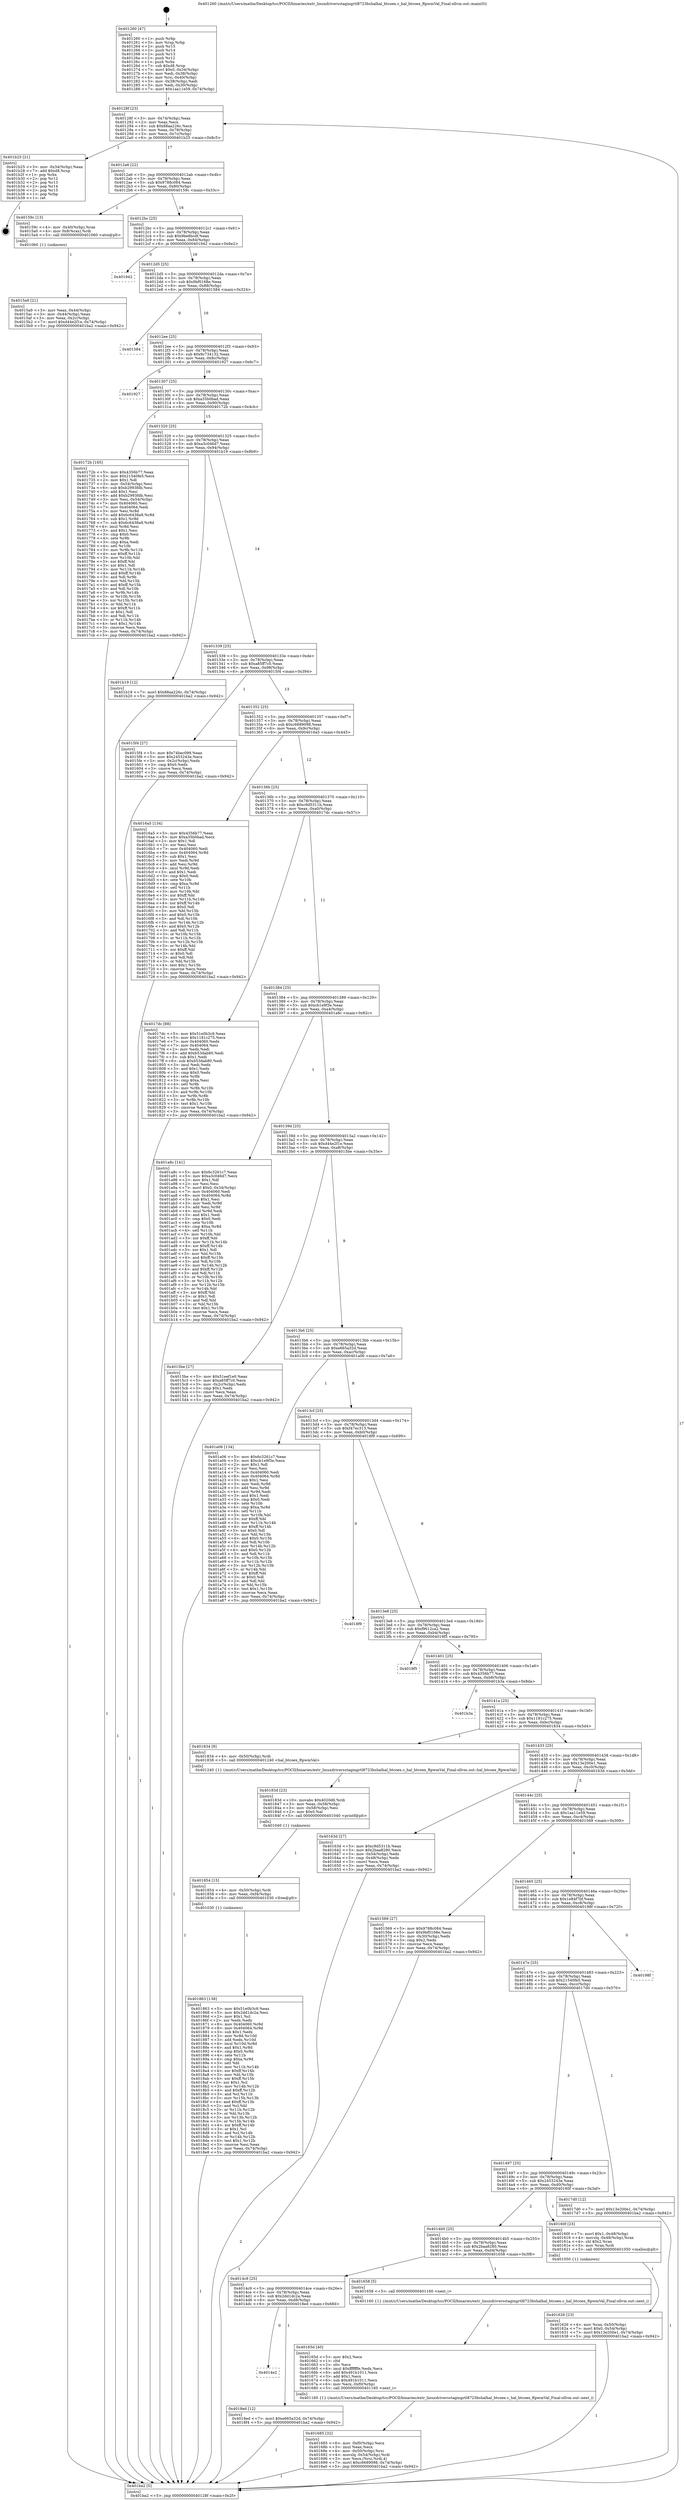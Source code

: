 digraph "0x401260" {
  label = "0x401260 (/mnt/c/Users/mathe/Desktop/tcc/POCII/binaries/extr_linuxdriversstagingrtl8723bshalhal_btcoex.c_hal_btcoex_RpwmVal_Final-ollvm.out::main(0))"
  labelloc = "t"
  node[shape=record]

  Entry [label="",width=0.3,height=0.3,shape=circle,fillcolor=black,style=filled]
  "0x40128f" [label="{
     0x40128f [23]\l
     | [instrs]\l
     &nbsp;&nbsp;0x40128f \<+3\>: mov -0x74(%rbp),%eax\l
     &nbsp;&nbsp;0x401292 \<+2\>: mov %eax,%ecx\l
     &nbsp;&nbsp;0x401294 \<+6\>: sub $0x88aa226c,%ecx\l
     &nbsp;&nbsp;0x40129a \<+3\>: mov %eax,-0x78(%rbp)\l
     &nbsp;&nbsp;0x40129d \<+3\>: mov %ecx,-0x7c(%rbp)\l
     &nbsp;&nbsp;0x4012a0 \<+6\>: je 0000000000401b25 \<main+0x8c5\>\l
  }"]
  "0x401b25" [label="{
     0x401b25 [21]\l
     | [instrs]\l
     &nbsp;&nbsp;0x401b25 \<+3\>: mov -0x34(%rbp),%eax\l
     &nbsp;&nbsp;0x401b28 \<+7\>: add $0xd8,%rsp\l
     &nbsp;&nbsp;0x401b2f \<+1\>: pop %rbx\l
     &nbsp;&nbsp;0x401b30 \<+2\>: pop %r12\l
     &nbsp;&nbsp;0x401b32 \<+2\>: pop %r13\l
     &nbsp;&nbsp;0x401b34 \<+2\>: pop %r14\l
     &nbsp;&nbsp;0x401b36 \<+2\>: pop %r15\l
     &nbsp;&nbsp;0x401b38 \<+1\>: pop %rbp\l
     &nbsp;&nbsp;0x401b39 \<+1\>: ret\l
  }"]
  "0x4012a6" [label="{
     0x4012a6 [22]\l
     | [instrs]\l
     &nbsp;&nbsp;0x4012a6 \<+5\>: jmp 00000000004012ab \<main+0x4b\>\l
     &nbsp;&nbsp;0x4012ab \<+3\>: mov -0x78(%rbp),%eax\l
     &nbsp;&nbsp;0x4012ae \<+5\>: sub $0x9788c084,%eax\l
     &nbsp;&nbsp;0x4012b3 \<+3\>: mov %eax,-0x80(%rbp)\l
     &nbsp;&nbsp;0x4012b6 \<+6\>: je 000000000040159c \<main+0x33c\>\l
  }"]
  Exit [label="",width=0.3,height=0.3,shape=circle,fillcolor=black,style=filled,peripheries=2]
  "0x40159c" [label="{
     0x40159c [13]\l
     | [instrs]\l
     &nbsp;&nbsp;0x40159c \<+4\>: mov -0x40(%rbp),%rax\l
     &nbsp;&nbsp;0x4015a0 \<+4\>: mov 0x8(%rax),%rdi\l
     &nbsp;&nbsp;0x4015a4 \<+5\>: call 0000000000401060 \<atoi@plt\>\l
     | [calls]\l
     &nbsp;&nbsp;0x401060 \{1\} (unknown)\l
  }"]
  "0x4012bc" [label="{
     0x4012bc [25]\l
     | [instrs]\l
     &nbsp;&nbsp;0x4012bc \<+5\>: jmp 00000000004012c1 \<main+0x61\>\l
     &nbsp;&nbsp;0x4012c1 \<+3\>: mov -0x78(%rbp),%eax\l
     &nbsp;&nbsp;0x4012c4 \<+5\>: sub $0x9be8bcdf,%eax\l
     &nbsp;&nbsp;0x4012c9 \<+6\>: mov %eax,-0x84(%rbp)\l
     &nbsp;&nbsp;0x4012cf \<+6\>: je 0000000000401942 \<main+0x6e2\>\l
  }"]
  "0x4014e2" [label="{
     0x4014e2\l
  }", style=dashed]
  "0x401942" [label="{
     0x401942\l
  }", style=dashed]
  "0x4012d5" [label="{
     0x4012d5 [25]\l
     | [instrs]\l
     &nbsp;&nbsp;0x4012d5 \<+5\>: jmp 00000000004012da \<main+0x7a\>\l
     &nbsp;&nbsp;0x4012da \<+3\>: mov -0x78(%rbp),%eax\l
     &nbsp;&nbsp;0x4012dd \<+5\>: sub $0x9bf0168e,%eax\l
     &nbsp;&nbsp;0x4012e2 \<+6\>: mov %eax,-0x88(%rbp)\l
     &nbsp;&nbsp;0x4012e8 \<+6\>: je 0000000000401584 \<main+0x324\>\l
  }"]
  "0x4018ed" [label="{
     0x4018ed [12]\l
     | [instrs]\l
     &nbsp;&nbsp;0x4018ed \<+7\>: movl $0xe665a32d,-0x74(%rbp)\l
     &nbsp;&nbsp;0x4018f4 \<+5\>: jmp 0000000000401ba2 \<main+0x942\>\l
  }"]
  "0x401584" [label="{
     0x401584\l
  }", style=dashed]
  "0x4012ee" [label="{
     0x4012ee [25]\l
     | [instrs]\l
     &nbsp;&nbsp;0x4012ee \<+5\>: jmp 00000000004012f3 \<main+0x93\>\l
     &nbsp;&nbsp;0x4012f3 \<+3\>: mov -0x78(%rbp),%eax\l
     &nbsp;&nbsp;0x4012f6 \<+5\>: sub $0x9c734132,%eax\l
     &nbsp;&nbsp;0x4012fb \<+6\>: mov %eax,-0x8c(%rbp)\l
     &nbsp;&nbsp;0x401301 \<+6\>: je 0000000000401927 \<main+0x6c7\>\l
  }"]
  "0x401863" [label="{
     0x401863 [138]\l
     | [instrs]\l
     &nbsp;&nbsp;0x401863 \<+5\>: mov $0x51e0b3c9,%eax\l
     &nbsp;&nbsp;0x401868 \<+5\>: mov $0x2dd1dc2a,%esi\l
     &nbsp;&nbsp;0x40186d \<+2\>: mov $0x1,%cl\l
     &nbsp;&nbsp;0x40186f \<+2\>: xor %edx,%edx\l
     &nbsp;&nbsp;0x401871 \<+8\>: mov 0x404060,%r8d\l
     &nbsp;&nbsp;0x401879 \<+8\>: mov 0x404064,%r9d\l
     &nbsp;&nbsp;0x401881 \<+3\>: sub $0x1,%edx\l
     &nbsp;&nbsp;0x401884 \<+3\>: mov %r8d,%r10d\l
     &nbsp;&nbsp;0x401887 \<+3\>: add %edx,%r10d\l
     &nbsp;&nbsp;0x40188a \<+4\>: imul %r10d,%r8d\l
     &nbsp;&nbsp;0x40188e \<+4\>: and $0x1,%r8d\l
     &nbsp;&nbsp;0x401892 \<+4\>: cmp $0x0,%r8d\l
     &nbsp;&nbsp;0x401896 \<+4\>: sete %r11b\l
     &nbsp;&nbsp;0x40189a \<+4\>: cmp $0xa,%r9d\l
     &nbsp;&nbsp;0x40189e \<+3\>: setl %bl\l
     &nbsp;&nbsp;0x4018a1 \<+3\>: mov %r11b,%r14b\l
     &nbsp;&nbsp;0x4018a4 \<+4\>: xor $0xff,%r14b\l
     &nbsp;&nbsp;0x4018a8 \<+3\>: mov %bl,%r15b\l
     &nbsp;&nbsp;0x4018ab \<+4\>: xor $0xff,%r15b\l
     &nbsp;&nbsp;0x4018af \<+3\>: xor $0x1,%cl\l
     &nbsp;&nbsp;0x4018b2 \<+3\>: mov %r14b,%r12b\l
     &nbsp;&nbsp;0x4018b5 \<+4\>: and $0xff,%r12b\l
     &nbsp;&nbsp;0x4018b9 \<+3\>: and %cl,%r11b\l
     &nbsp;&nbsp;0x4018bc \<+3\>: mov %r15b,%r13b\l
     &nbsp;&nbsp;0x4018bf \<+4\>: and $0xff,%r13b\l
     &nbsp;&nbsp;0x4018c3 \<+2\>: and %cl,%bl\l
     &nbsp;&nbsp;0x4018c5 \<+3\>: or %r11b,%r12b\l
     &nbsp;&nbsp;0x4018c8 \<+3\>: or %bl,%r13b\l
     &nbsp;&nbsp;0x4018cb \<+3\>: xor %r13b,%r12b\l
     &nbsp;&nbsp;0x4018ce \<+3\>: or %r15b,%r14b\l
     &nbsp;&nbsp;0x4018d1 \<+4\>: xor $0xff,%r14b\l
     &nbsp;&nbsp;0x4018d5 \<+3\>: or $0x1,%cl\l
     &nbsp;&nbsp;0x4018d8 \<+3\>: and %cl,%r14b\l
     &nbsp;&nbsp;0x4018db \<+3\>: or %r14b,%r12b\l
     &nbsp;&nbsp;0x4018de \<+4\>: test $0x1,%r12b\l
     &nbsp;&nbsp;0x4018e2 \<+3\>: cmovne %esi,%eax\l
     &nbsp;&nbsp;0x4018e5 \<+3\>: mov %eax,-0x74(%rbp)\l
     &nbsp;&nbsp;0x4018e8 \<+5\>: jmp 0000000000401ba2 \<main+0x942\>\l
  }"]
  "0x401927" [label="{
     0x401927\l
  }", style=dashed]
  "0x401307" [label="{
     0x401307 [25]\l
     | [instrs]\l
     &nbsp;&nbsp;0x401307 \<+5\>: jmp 000000000040130c \<main+0xac\>\l
     &nbsp;&nbsp;0x40130c \<+3\>: mov -0x78(%rbp),%eax\l
     &nbsp;&nbsp;0x40130f \<+5\>: sub $0xa35b0bad,%eax\l
     &nbsp;&nbsp;0x401314 \<+6\>: mov %eax,-0x90(%rbp)\l
     &nbsp;&nbsp;0x40131a \<+6\>: je 000000000040172b \<main+0x4cb\>\l
  }"]
  "0x401854" [label="{
     0x401854 [15]\l
     | [instrs]\l
     &nbsp;&nbsp;0x401854 \<+4\>: mov -0x50(%rbp),%rdi\l
     &nbsp;&nbsp;0x401858 \<+6\>: mov %eax,-0xf4(%rbp)\l
     &nbsp;&nbsp;0x40185e \<+5\>: call 0000000000401030 \<free@plt\>\l
     | [calls]\l
     &nbsp;&nbsp;0x401030 \{1\} (unknown)\l
  }"]
  "0x40172b" [label="{
     0x40172b [165]\l
     | [instrs]\l
     &nbsp;&nbsp;0x40172b \<+5\>: mov $0x4356b77,%eax\l
     &nbsp;&nbsp;0x401730 \<+5\>: mov $0x21540fe5,%ecx\l
     &nbsp;&nbsp;0x401735 \<+2\>: mov $0x1,%dl\l
     &nbsp;&nbsp;0x401737 \<+3\>: mov -0x54(%rbp),%esi\l
     &nbsp;&nbsp;0x40173a \<+6\>: sub $0xb2993fdb,%esi\l
     &nbsp;&nbsp;0x401740 \<+3\>: add $0x1,%esi\l
     &nbsp;&nbsp;0x401743 \<+6\>: add $0xb2993fdb,%esi\l
     &nbsp;&nbsp;0x401749 \<+3\>: mov %esi,-0x54(%rbp)\l
     &nbsp;&nbsp;0x40174c \<+7\>: mov 0x404060,%esi\l
     &nbsp;&nbsp;0x401753 \<+7\>: mov 0x404064,%edi\l
     &nbsp;&nbsp;0x40175a \<+3\>: mov %esi,%r8d\l
     &nbsp;&nbsp;0x40175d \<+7\>: add $0x6c6438a9,%r8d\l
     &nbsp;&nbsp;0x401764 \<+4\>: sub $0x1,%r8d\l
     &nbsp;&nbsp;0x401768 \<+7\>: sub $0x6c6438a9,%r8d\l
     &nbsp;&nbsp;0x40176f \<+4\>: imul %r8d,%esi\l
     &nbsp;&nbsp;0x401773 \<+3\>: and $0x1,%esi\l
     &nbsp;&nbsp;0x401776 \<+3\>: cmp $0x0,%esi\l
     &nbsp;&nbsp;0x401779 \<+4\>: sete %r9b\l
     &nbsp;&nbsp;0x40177d \<+3\>: cmp $0xa,%edi\l
     &nbsp;&nbsp;0x401780 \<+4\>: setl %r10b\l
     &nbsp;&nbsp;0x401784 \<+3\>: mov %r9b,%r11b\l
     &nbsp;&nbsp;0x401787 \<+4\>: xor $0xff,%r11b\l
     &nbsp;&nbsp;0x40178b \<+3\>: mov %r10b,%bl\l
     &nbsp;&nbsp;0x40178e \<+3\>: xor $0xff,%bl\l
     &nbsp;&nbsp;0x401791 \<+3\>: xor $0x1,%dl\l
     &nbsp;&nbsp;0x401794 \<+3\>: mov %r11b,%r14b\l
     &nbsp;&nbsp;0x401797 \<+4\>: and $0xff,%r14b\l
     &nbsp;&nbsp;0x40179b \<+3\>: and %dl,%r9b\l
     &nbsp;&nbsp;0x40179e \<+3\>: mov %bl,%r15b\l
     &nbsp;&nbsp;0x4017a1 \<+4\>: and $0xff,%r15b\l
     &nbsp;&nbsp;0x4017a5 \<+3\>: and %dl,%r10b\l
     &nbsp;&nbsp;0x4017a8 \<+3\>: or %r9b,%r14b\l
     &nbsp;&nbsp;0x4017ab \<+3\>: or %r10b,%r15b\l
     &nbsp;&nbsp;0x4017ae \<+3\>: xor %r15b,%r14b\l
     &nbsp;&nbsp;0x4017b1 \<+3\>: or %bl,%r11b\l
     &nbsp;&nbsp;0x4017b4 \<+4\>: xor $0xff,%r11b\l
     &nbsp;&nbsp;0x4017b8 \<+3\>: or $0x1,%dl\l
     &nbsp;&nbsp;0x4017bb \<+3\>: and %dl,%r11b\l
     &nbsp;&nbsp;0x4017be \<+3\>: or %r11b,%r14b\l
     &nbsp;&nbsp;0x4017c1 \<+4\>: test $0x1,%r14b\l
     &nbsp;&nbsp;0x4017c5 \<+3\>: cmovne %ecx,%eax\l
     &nbsp;&nbsp;0x4017c8 \<+3\>: mov %eax,-0x74(%rbp)\l
     &nbsp;&nbsp;0x4017cb \<+5\>: jmp 0000000000401ba2 \<main+0x942\>\l
  }"]
  "0x401320" [label="{
     0x401320 [25]\l
     | [instrs]\l
     &nbsp;&nbsp;0x401320 \<+5\>: jmp 0000000000401325 \<main+0xc5\>\l
     &nbsp;&nbsp;0x401325 \<+3\>: mov -0x78(%rbp),%eax\l
     &nbsp;&nbsp;0x401328 \<+5\>: sub $0xa3c046d7,%eax\l
     &nbsp;&nbsp;0x40132d \<+6\>: mov %eax,-0x94(%rbp)\l
     &nbsp;&nbsp;0x401333 \<+6\>: je 0000000000401b19 \<main+0x8b9\>\l
  }"]
  "0x40183d" [label="{
     0x40183d [23]\l
     | [instrs]\l
     &nbsp;&nbsp;0x40183d \<+10\>: movabs $0x4020d6,%rdi\l
     &nbsp;&nbsp;0x401847 \<+3\>: mov %eax,-0x58(%rbp)\l
     &nbsp;&nbsp;0x40184a \<+3\>: mov -0x58(%rbp),%esi\l
     &nbsp;&nbsp;0x40184d \<+2\>: mov $0x0,%al\l
     &nbsp;&nbsp;0x40184f \<+5\>: call 0000000000401040 \<printf@plt\>\l
     | [calls]\l
     &nbsp;&nbsp;0x401040 \{1\} (unknown)\l
  }"]
  "0x401b19" [label="{
     0x401b19 [12]\l
     | [instrs]\l
     &nbsp;&nbsp;0x401b19 \<+7\>: movl $0x88aa226c,-0x74(%rbp)\l
     &nbsp;&nbsp;0x401b20 \<+5\>: jmp 0000000000401ba2 \<main+0x942\>\l
  }"]
  "0x401339" [label="{
     0x401339 [25]\l
     | [instrs]\l
     &nbsp;&nbsp;0x401339 \<+5\>: jmp 000000000040133e \<main+0xde\>\l
     &nbsp;&nbsp;0x40133e \<+3\>: mov -0x78(%rbp),%eax\l
     &nbsp;&nbsp;0x401341 \<+5\>: sub $0xa85ff7c0,%eax\l
     &nbsp;&nbsp;0x401346 \<+6\>: mov %eax,-0x98(%rbp)\l
     &nbsp;&nbsp;0x40134c \<+6\>: je 00000000004015f4 \<main+0x394\>\l
  }"]
  "0x401685" [label="{
     0x401685 [32]\l
     | [instrs]\l
     &nbsp;&nbsp;0x401685 \<+6\>: mov -0xf0(%rbp),%ecx\l
     &nbsp;&nbsp;0x40168b \<+3\>: imul %eax,%ecx\l
     &nbsp;&nbsp;0x40168e \<+4\>: mov -0x50(%rbp),%rsi\l
     &nbsp;&nbsp;0x401692 \<+4\>: movslq -0x54(%rbp),%rdi\l
     &nbsp;&nbsp;0x401696 \<+3\>: mov %ecx,(%rsi,%rdi,4)\l
     &nbsp;&nbsp;0x401699 \<+7\>: movl $0xc6689098,-0x74(%rbp)\l
     &nbsp;&nbsp;0x4016a0 \<+5\>: jmp 0000000000401ba2 \<main+0x942\>\l
  }"]
  "0x4015f4" [label="{
     0x4015f4 [27]\l
     | [instrs]\l
     &nbsp;&nbsp;0x4015f4 \<+5\>: mov $0x74bec099,%eax\l
     &nbsp;&nbsp;0x4015f9 \<+5\>: mov $0x2453243e,%ecx\l
     &nbsp;&nbsp;0x4015fe \<+3\>: mov -0x2c(%rbp),%edx\l
     &nbsp;&nbsp;0x401601 \<+3\>: cmp $0x0,%edx\l
     &nbsp;&nbsp;0x401604 \<+3\>: cmove %ecx,%eax\l
     &nbsp;&nbsp;0x401607 \<+3\>: mov %eax,-0x74(%rbp)\l
     &nbsp;&nbsp;0x40160a \<+5\>: jmp 0000000000401ba2 \<main+0x942\>\l
  }"]
  "0x401352" [label="{
     0x401352 [25]\l
     | [instrs]\l
     &nbsp;&nbsp;0x401352 \<+5\>: jmp 0000000000401357 \<main+0xf7\>\l
     &nbsp;&nbsp;0x401357 \<+3\>: mov -0x78(%rbp),%eax\l
     &nbsp;&nbsp;0x40135a \<+5\>: sub $0xc6689098,%eax\l
     &nbsp;&nbsp;0x40135f \<+6\>: mov %eax,-0x9c(%rbp)\l
     &nbsp;&nbsp;0x401365 \<+6\>: je 00000000004016a5 \<main+0x445\>\l
  }"]
  "0x40165d" [label="{
     0x40165d [40]\l
     | [instrs]\l
     &nbsp;&nbsp;0x40165d \<+5\>: mov $0x2,%ecx\l
     &nbsp;&nbsp;0x401662 \<+1\>: cltd\l
     &nbsp;&nbsp;0x401663 \<+2\>: idiv %ecx\l
     &nbsp;&nbsp;0x401665 \<+6\>: imul $0xfffffffe,%edx,%ecx\l
     &nbsp;&nbsp;0x40166b \<+6\>: add $0x491b1011,%ecx\l
     &nbsp;&nbsp;0x401671 \<+3\>: add $0x1,%ecx\l
     &nbsp;&nbsp;0x401674 \<+6\>: sub $0x491b1011,%ecx\l
     &nbsp;&nbsp;0x40167a \<+6\>: mov %ecx,-0xf0(%rbp)\l
     &nbsp;&nbsp;0x401680 \<+5\>: call 0000000000401160 \<next_i\>\l
     | [calls]\l
     &nbsp;&nbsp;0x401160 \{1\} (/mnt/c/Users/mathe/Desktop/tcc/POCII/binaries/extr_linuxdriversstagingrtl8723bshalhal_btcoex.c_hal_btcoex_RpwmVal_Final-ollvm.out::next_i)\l
  }"]
  "0x4016a5" [label="{
     0x4016a5 [134]\l
     | [instrs]\l
     &nbsp;&nbsp;0x4016a5 \<+5\>: mov $0x4356b77,%eax\l
     &nbsp;&nbsp;0x4016aa \<+5\>: mov $0xa35b0bad,%ecx\l
     &nbsp;&nbsp;0x4016af \<+2\>: mov $0x1,%dl\l
     &nbsp;&nbsp;0x4016b1 \<+2\>: xor %esi,%esi\l
     &nbsp;&nbsp;0x4016b3 \<+7\>: mov 0x404060,%edi\l
     &nbsp;&nbsp;0x4016ba \<+8\>: mov 0x404064,%r8d\l
     &nbsp;&nbsp;0x4016c2 \<+3\>: sub $0x1,%esi\l
     &nbsp;&nbsp;0x4016c5 \<+3\>: mov %edi,%r9d\l
     &nbsp;&nbsp;0x4016c8 \<+3\>: add %esi,%r9d\l
     &nbsp;&nbsp;0x4016cb \<+4\>: imul %r9d,%edi\l
     &nbsp;&nbsp;0x4016cf \<+3\>: and $0x1,%edi\l
     &nbsp;&nbsp;0x4016d2 \<+3\>: cmp $0x0,%edi\l
     &nbsp;&nbsp;0x4016d5 \<+4\>: sete %r10b\l
     &nbsp;&nbsp;0x4016d9 \<+4\>: cmp $0xa,%r8d\l
     &nbsp;&nbsp;0x4016dd \<+4\>: setl %r11b\l
     &nbsp;&nbsp;0x4016e1 \<+3\>: mov %r10b,%bl\l
     &nbsp;&nbsp;0x4016e4 \<+3\>: xor $0xff,%bl\l
     &nbsp;&nbsp;0x4016e7 \<+3\>: mov %r11b,%r14b\l
     &nbsp;&nbsp;0x4016ea \<+4\>: xor $0xff,%r14b\l
     &nbsp;&nbsp;0x4016ee \<+3\>: xor $0x0,%dl\l
     &nbsp;&nbsp;0x4016f1 \<+3\>: mov %bl,%r15b\l
     &nbsp;&nbsp;0x4016f4 \<+4\>: and $0x0,%r15b\l
     &nbsp;&nbsp;0x4016f8 \<+3\>: and %dl,%r10b\l
     &nbsp;&nbsp;0x4016fb \<+3\>: mov %r14b,%r12b\l
     &nbsp;&nbsp;0x4016fe \<+4\>: and $0x0,%r12b\l
     &nbsp;&nbsp;0x401702 \<+3\>: and %dl,%r11b\l
     &nbsp;&nbsp;0x401705 \<+3\>: or %r10b,%r15b\l
     &nbsp;&nbsp;0x401708 \<+3\>: or %r11b,%r12b\l
     &nbsp;&nbsp;0x40170b \<+3\>: xor %r12b,%r15b\l
     &nbsp;&nbsp;0x40170e \<+3\>: or %r14b,%bl\l
     &nbsp;&nbsp;0x401711 \<+3\>: xor $0xff,%bl\l
     &nbsp;&nbsp;0x401714 \<+3\>: or $0x0,%dl\l
     &nbsp;&nbsp;0x401717 \<+2\>: and %dl,%bl\l
     &nbsp;&nbsp;0x401719 \<+3\>: or %bl,%r15b\l
     &nbsp;&nbsp;0x40171c \<+4\>: test $0x1,%r15b\l
     &nbsp;&nbsp;0x401720 \<+3\>: cmovne %ecx,%eax\l
     &nbsp;&nbsp;0x401723 \<+3\>: mov %eax,-0x74(%rbp)\l
     &nbsp;&nbsp;0x401726 \<+5\>: jmp 0000000000401ba2 \<main+0x942\>\l
  }"]
  "0x40136b" [label="{
     0x40136b [25]\l
     | [instrs]\l
     &nbsp;&nbsp;0x40136b \<+5\>: jmp 0000000000401370 \<main+0x110\>\l
     &nbsp;&nbsp;0x401370 \<+3\>: mov -0x78(%rbp),%eax\l
     &nbsp;&nbsp;0x401373 \<+5\>: sub $0xc9d5311b,%eax\l
     &nbsp;&nbsp;0x401378 \<+6\>: mov %eax,-0xa0(%rbp)\l
     &nbsp;&nbsp;0x40137e \<+6\>: je 00000000004017dc \<main+0x57c\>\l
  }"]
  "0x4014c9" [label="{
     0x4014c9 [25]\l
     | [instrs]\l
     &nbsp;&nbsp;0x4014c9 \<+5\>: jmp 00000000004014ce \<main+0x26e\>\l
     &nbsp;&nbsp;0x4014ce \<+3\>: mov -0x78(%rbp),%eax\l
     &nbsp;&nbsp;0x4014d1 \<+5\>: sub $0x2dd1dc2a,%eax\l
     &nbsp;&nbsp;0x4014d6 \<+6\>: mov %eax,-0xd8(%rbp)\l
     &nbsp;&nbsp;0x4014dc \<+6\>: je 00000000004018ed \<main+0x68d\>\l
  }"]
  "0x4017dc" [label="{
     0x4017dc [88]\l
     | [instrs]\l
     &nbsp;&nbsp;0x4017dc \<+5\>: mov $0x51e0b3c9,%eax\l
     &nbsp;&nbsp;0x4017e1 \<+5\>: mov $0x1181c275,%ecx\l
     &nbsp;&nbsp;0x4017e6 \<+7\>: mov 0x404060,%edx\l
     &nbsp;&nbsp;0x4017ed \<+7\>: mov 0x404064,%esi\l
     &nbsp;&nbsp;0x4017f4 \<+2\>: mov %edx,%edi\l
     &nbsp;&nbsp;0x4017f6 \<+6\>: add $0xb53dab80,%edi\l
     &nbsp;&nbsp;0x4017fc \<+3\>: sub $0x1,%edi\l
     &nbsp;&nbsp;0x4017ff \<+6\>: sub $0xb53dab80,%edi\l
     &nbsp;&nbsp;0x401805 \<+3\>: imul %edi,%edx\l
     &nbsp;&nbsp;0x401808 \<+3\>: and $0x1,%edx\l
     &nbsp;&nbsp;0x40180b \<+3\>: cmp $0x0,%edx\l
     &nbsp;&nbsp;0x40180e \<+4\>: sete %r8b\l
     &nbsp;&nbsp;0x401812 \<+3\>: cmp $0xa,%esi\l
     &nbsp;&nbsp;0x401815 \<+4\>: setl %r9b\l
     &nbsp;&nbsp;0x401819 \<+3\>: mov %r8b,%r10b\l
     &nbsp;&nbsp;0x40181c \<+3\>: and %r9b,%r10b\l
     &nbsp;&nbsp;0x40181f \<+3\>: xor %r9b,%r8b\l
     &nbsp;&nbsp;0x401822 \<+3\>: or %r8b,%r10b\l
     &nbsp;&nbsp;0x401825 \<+4\>: test $0x1,%r10b\l
     &nbsp;&nbsp;0x401829 \<+3\>: cmovne %ecx,%eax\l
     &nbsp;&nbsp;0x40182c \<+3\>: mov %eax,-0x74(%rbp)\l
     &nbsp;&nbsp;0x40182f \<+5\>: jmp 0000000000401ba2 \<main+0x942\>\l
  }"]
  "0x401384" [label="{
     0x401384 [25]\l
     | [instrs]\l
     &nbsp;&nbsp;0x401384 \<+5\>: jmp 0000000000401389 \<main+0x129\>\l
     &nbsp;&nbsp;0x401389 \<+3\>: mov -0x78(%rbp),%eax\l
     &nbsp;&nbsp;0x40138c \<+5\>: sub $0xcb1e9f3e,%eax\l
     &nbsp;&nbsp;0x401391 \<+6\>: mov %eax,-0xa4(%rbp)\l
     &nbsp;&nbsp;0x401397 \<+6\>: je 0000000000401a8c \<main+0x82c\>\l
  }"]
  "0x401658" [label="{
     0x401658 [5]\l
     | [instrs]\l
     &nbsp;&nbsp;0x401658 \<+5\>: call 0000000000401160 \<next_i\>\l
     | [calls]\l
     &nbsp;&nbsp;0x401160 \{1\} (/mnt/c/Users/mathe/Desktop/tcc/POCII/binaries/extr_linuxdriversstagingrtl8723bshalhal_btcoex.c_hal_btcoex_RpwmVal_Final-ollvm.out::next_i)\l
  }"]
  "0x401a8c" [label="{
     0x401a8c [141]\l
     | [instrs]\l
     &nbsp;&nbsp;0x401a8c \<+5\>: mov $0x6c3261c7,%eax\l
     &nbsp;&nbsp;0x401a91 \<+5\>: mov $0xa3c046d7,%ecx\l
     &nbsp;&nbsp;0x401a96 \<+2\>: mov $0x1,%dl\l
     &nbsp;&nbsp;0x401a98 \<+2\>: xor %esi,%esi\l
     &nbsp;&nbsp;0x401a9a \<+7\>: movl $0x0,-0x34(%rbp)\l
     &nbsp;&nbsp;0x401aa1 \<+7\>: mov 0x404060,%edi\l
     &nbsp;&nbsp;0x401aa8 \<+8\>: mov 0x404064,%r8d\l
     &nbsp;&nbsp;0x401ab0 \<+3\>: sub $0x1,%esi\l
     &nbsp;&nbsp;0x401ab3 \<+3\>: mov %edi,%r9d\l
     &nbsp;&nbsp;0x401ab6 \<+3\>: add %esi,%r9d\l
     &nbsp;&nbsp;0x401ab9 \<+4\>: imul %r9d,%edi\l
     &nbsp;&nbsp;0x401abd \<+3\>: and $0x1,%edi\l
     &nbsp;&nbsp;0x401ac0 \<+3\>: cmp $0x0,%edi\l
     &nbsp;&nbsp;0x401ac3 \<+4\>: sete %r10b\l
     &nbsp;&nbsp;0x401ac7 \<+4\>: cmp $0xa,%r8d\l
     &nbsp;&nbsp;0x401acb \<+4\>: setl %r11b\l
     &nbsp;&nbsp;0x401acf \<+3\>: mov %r10b,%bl\l
     &nbsp;&nbsp;0x401ad2 \<+3\>: xor $0xff,%bl\l
     &nbsp;&nbsp;0x401ad5 \<+3\>: mov %r11b,%r14b\l
     &nbsp;&nbsp;0x401ad8 \<+4\>: xor $0xff,%r14b\l
     &nbsp;&nbsp;0x401adc \<+3\>: xor $0x1,%dl\l
     &nbsp;&nbsp;0x401adf \<+3\>: mov %bl,%r15b\l
     &nbsp;&nbsp;0x401ae2 \<+4\>: and $0xff,%r15b\l
     &nbsp;&nbsp;0x401ae6 \<+3\>: and %dl,%r10b\l
     &nbsp;&nbsp;0x401ae9 \<+3\>: mov %r14b,%r12b\l
     &nbsp;&nbsp;0x401aec \<+4\>: and $0xff,%r12b\l
     &nbsp;&nbsp;0x401af0 \<+3\>: and %dl,%r11b\l
     &nbsp;&nbsp;0x401af3 \<+3\>: or %r10b,%r15b\l
     &nbsp;&nbsp;0x401af6 \<+3\>: or %r11b,%r12b\l
     &nbsp;&nbsp;0x401af9 \<+3\>: xor %r12b,%r15b\l
     &nbsp;&nbsp;0x401afc \<+3\>: or %r14b,%bl\l
     &nbsp;&nbsp;0x401aff \<+3\>: xor $0xff,%bl\l
     &nbsp;&nbsp;0x401b02 \<+3\>: or $0x1,%dl\l
     &nbsp;&nbsp;0x401b05 \<+2\>: and %dl,%bl\l
     &nbsp;&nbsp;0x401b07 \<+3\>: or %bl,%r15b\l
     &nbsp;&nbsp;0x401b0a \<+4\>: test $0x1,%r15b\l
     &nbsp;&nbsp;0x401b0e \<+3\>: cmovne %ecx,%eax\l
     &nbsp;&nbsp;0x401b11 \<+3\>: mov %eax,-0x74(%rbp)\l
     &nbsp;&nbsp;0x401b14 \<+5\>: jmp 0000000000401ba2 \<main+0x942\>\l
  }"]
  "0x40139d" [label="{
     0x40139d [25]\l
     | [instrs]\l
     &nbsp;&nbsp;0x40139d \<+5\>: jmp 00000000004013a2 \<main+0x142\>\l
     &nbsp;&nbsp;0x4013a2 \<+3\>: mov -0x78(%rbp),%eax\l
     &nbsp;&nbsp;0x4013a5 \<+5\>: sub $0xd44e2f1e,%eax\l
     &nbsp;&nbsp;0x4013aa \<+6\>: mov %eax,-0xa8(%rbp)\l
     &nbsp;&nbsp;0x4013b0 \<+6\>: je 00000000004015be \<main+0x35e\>\l
  }"]
  "0x401626" [label="{
     0x401626 [23]\l
     | [instrs]\l
     &nbsp;&nbsp;0x401626 \<+4\>: mov %rax,-0x50(%rbp)\l
     &nbsp;&nbsp;0x40162a \<+7\>: movl $0x0,-0x54(%rbp)\l
     &nbsp;&nbsp;0x401631 \<+7\>: movl $0x13e200e1,-0x74(%rbp)\l
     &nbsp;&nbsp;0x401638 \<+5\>: jmp 0000000000401ba2 \<main+0x942\>\l
  }"]
  "0x4015be" [label="{
     0x4015be [27]\l
     | [instrs]\l
     &nbsp;&nbsp;0x4015be \<+5\>: mov $0x51eef1e0,%eax\l
     &nbsp;&nbsp;0x4015c3 \<+5\>: mov $0xa85ff7c0,%ecx\l
     &nbsp;&nbsp;0x4015c8 \<+3\>: mov -0x2c(%rbp),%edx\l
     &nbsp;&nbsp;0x4015cb \<+3\>: cmp $0x1,%edx\l
     &nbsp;&nbsp;0x4015ce \<+3\>: cmovl %ecx,%eax\l
     &nbsp;&nbsp;0x4015d1 \<+3\>: mov %eax,-0x74(%rbp)\l
     &nbsp;&nbsp;0x4015d4 \<+5\>: jmp 0000000000401ba2 \<main+0x942\>\l
  }"]
  "0x4013b6" [label="{
     0x4013b6 [25]\l
     | [instrs]\l
     &nbsp;&nbsp;0x4013b6 \<+5\>: jmp 00000000004013bb \<main+0x15b\>\l
     &nbsp;&nbsp;0x4013bb \<+3\>: mov -0x78(%rbp),%eax\l
     &nbsp;&nbsp;0x4013be \<+5\>: sub $0xe665a32d,%eax\l
     &nbsp;&nbsp;0x4013c3 \<+6\>: mov %eax,-0xac(%rbp)\l
     &nbsp;&nbsp;0x4013c9 \<+6\>: je 0000000000401a06 \<main+0x7a6\>\l
  }"]
  "0x4014b0" [label="{
     0x4014b0 [25]\l
     | [instrs]\l
     &nbsp;&nbsp;0x4014b0 \<+5\>: jmp 00000000004014b5 \<main+0x255\>\l
     &nbsp;&nbsp;0x4014b5 \<+3\>: mov -0x78(%rbp),%eax\l
     &nbsp;&nbsp;0x4014b8 \<+5\>: sub $0x2baa8280,%eax\l
     &nbsp;&nbsp;0x4014bd \<+6\>: mov %eax,-0xd4(%rbp)\l
     &nbsp;&nbsp;0x4014c3 \<+6\>: je 0000000000401658 \<main+0x3f8\>\l
  }"]
  "0x401a06" [label="{
     0x401a06 [134]\l
     | [instrs]\l
     &nbsp;&nbsp;0x401a06 \<+5\>: mov $0x6c3261c7,%eax\l
     &nbsp;&nbsp;0x401a0b \<+5\>: mov $0xcb1e9f3e,%ecx\l
     &nbsp;&nbsp;0x401a10 \<+2\>: mov $0x1,%dl\l
     &nbsp;&nbsp;0x401a12 \<+2\>: xor %esi,%esi\l
     &nbsp;&nbsp;0x401a14 \<+7\>: mov 0x404060,%edi\l
     &nbsp;&nbsp;0x401a1b \<+8\>: mov 0x404064,%r8d\l
     &nbsp;&nbsp;0x401a23 \<+3\>: sub $0x1,%esi\l
     &nbsp;&nbsp;0x401a26 \<+3\>: mov %edi,%r9d\l
     &nbsp;&nbsp;0x401a29 \<+3\>: add %esi,%r9d\l
     &nbsp;&nbsp;0x401a2c \<+4\>: imul %r9d,%edi\l
     &nbsp;&nbsp;0x401a30 \<+3\>: and $0x1,%edi\l
     &nbsp;&nbsp;0x401a33 \<+3\>: cmp $0x0,%edi\l
     &nbsp;&nbsp;0x401a36 \<+4\>: sete %r10b\l
     &nbsp;&nbsp;0x401a3a \<+4\>: cmp $0xa,%r8d\l
     &nbsp;&nbsp;0x401a3e \<+4\>: setl %r11b\l
     &nbsp;&nbsp;0x401a42 \<+3\>: mov %r10b,%bl\l
     &nbsp;&nbsp;0x401a45 \<+3\>: xor $0xff,%bl\l
     &nbsp;&nbsp;0x401a48 \<+3\>: mov %r11b,%r14b\l
     &nbsp;&nbsp;0x401a4b \<+4\>: xor $0xff,%r14b\l
     &nbsp;&nbsp;0x401a4f \<+3\>: xor $0x0,%dl\l
     &nbsp;&nbsp;0x401a52 \<+3\>: mov %bl,%r15b\l
     &nbsp;&nbsp;0x401a55 \<+4\>: and $0x0,%r15b\l
     &nbsp;&nbsp;0x401a59 \<+3\>: and %dl,%r10b\l
     &nbsp;&nbsp;0x401a5c \<+3\>: mov %r14b,%r12b\l
     &nbsp;&nbsp;0x401a5f \<+4\>: and $0x0,%r12b\l
     &nbsp;&nbsp;0x401a63 \<+3\>: and %dl,%r11b\l
     &nbsp;&nbsp;0x401a66 \<+3\>: or %r10b,%r15b\l
     &nbsp;&nbsp;0x401a69 \<+3\>: or %r11b,%r12b\l
     &nbsp;&nbsp;0x401a6c \<+3\>: xor %r12b,%r15b\l
     &nbsp;&nbsp;0x401a6f \<+3\>: or %r14b,%bl\l
     &nbsp;&nbsp;0x401a72 \<+3\>: xor $0xff,%bl\l
     &nbsp;&nbsp;0x401a75 \<+3\>: or $0x0,%dl\l
     &nbsp;&nbsp;0x401a78 \<+2\>: and %dl,%bl\l
     &nbsp;&nbsp;0x401a7a \<+3\>: or %bl,%r15b\l
     &nbsp;&nbsp;0x401a7d \<+4\>: test $0x1,%r15b\l
     &nbsp;&nbsp;0x401a81 \<+3\>: cmovne %ecx,%eax\l
     &nbsp;&nbsp;0x401a84 \<+3\>: mov %eax,-0x74(%rbp)\l
     &nbsp;&nbsp;0x401a87 \<+5\>: jmp 0000000000401ba2 \<main+0x942\>\l
  }"]
  "0x4013cf" [label="{
     0x4013cf [25]\l
     | [instrs]\l
     &nbsp;&nbsp;0x4013cf \<+5\>: jmp 00000000004013d4 \<main+0x174\>\l
     &nbsp;&nbsp;0x4013d4 \<+3\>: mov -0x78(%rbp),%eax\l
     &nbsp;&nbsp;0x4013d7 \<+5\>: sub $0xf47ec313,%eax\l
     &nbsp;&nbsp;0x4013dc \<+6\>: mov %eax,-0xb0(%rbp)\l
     &nbsp;&nbsp;0x4013e2 \<+6\>: je 00000000004018f9 \<main+0x699\>\l
  }"]
  "0x40160f" [label="{
     0x40160f [23]\l
     | [instrs]\l
     &nbsp;&nbsp;0x40160f \<+7\>: movl $0x1,-0x48(%rbp)\l
     &nbsp;&nbsp;0x401616 \<+4\>: movslq -0x48(%rbp),%rax\l
     &nbsp;&nbsp;0x40161a \<+4\>: shl $0x2,%rax\l
     &nbsp;&nbsp;0x40161e \<+3\>: mov %rax,%rdi\l
     &nbsp;&nbsp;0x401621 \<+5\>: call 0000000000401050 \<malloc@plt\>\l
     | [calls]\l
     &nbsp;&nbsp;0x401050 \{1\} (unknown)\l
  }"]
  "0x4018f9" [label="{
     0x4018f9\l
  }", style=dashed]
  "0x4013e8" [label="{
     0x4013e8 [25]\l
     | [instrs]\l
     &nbsp;&nbsp;0x4013e8 \<+5\>: jmp 00000000004013ed \<main+0x18d\>\l
     &nbsp;&nbsp;0x4013ed \<+3\>: mov -0x78(%rbp),%eax\l
     &nbsp;&nbsp;0x4013f0 \<+5\>: sub $0xf9612ca2,%eax\l
     &nbsp;&nbsp;0x4013f5 \<+6\>: mov %eax,-0xb4(%rbp)\l
     &nbsp;&nbsp;0x4013fb \<+6\>: je 00000000004019f5 \<main+0x795\>\l
  }"]
  "0x401497" [label="{
     0x401497 [25]\l
     | [instrs]\l
     &nbsp;&nbsp;0x401497 \<+5\>: jmp 000000000040149c \<main+0x23c\>\l
     &nbsp;&nbsp;0x40149c \<+3\>: mov -0x78(%rbp),%eax\l
     &nbsp;&nbsp;0x40149f \<+5\>: sub $0x2453243e,%eax\l
     &nbsp;&nbsp;0x4014a4 \<+6\>: mov %eax,-0xd0(%rbp)\l
     &nbsp;&nbsp;0x4014aa \<+6\>: je 000000000040160f \<main+0x3af\>\l
  }"]
  "0x4019f5" [label="{
     0x4019f5\l
  }", style=dashed]
  "0x401401" [label="{
     0x401401 [25]\l
     | [instrs]\l
     &nbsp;&nbsp;0x401401 \<+5\>: jmp 0000000000401406 \<main+0x1a6\>\l
     &nbsp;&nbsp;0x401406 \<+3\>: mov -0x78(%rbp),%eax\l
     &nbsp;&nbsp;0x401409 \<+5\>: sub $0x4356b77,%eax\l
     &nbsp;&nbsp;0x40140e \<+6\>: mov %eax,-0xb8(%rbp)\l
     &nbsp;&nbsp;0x401414 \<+6\>: je 0000000000401b3a \<main+0x8da\>\l
  }"]
  "0x4017d0" [label="{
     0x4017d0 [12]\l
     | [instrs]\l
     &nbsp;&nbsp;0x4017d0 \<+7\>: movl $0x13e200e1,-0x74(%rbp)\l
     &nbsp;&nbsp;0x4017d7 \<+5\>: jmp 0000000000401ba2 \<main+0x942\>\l
  }"]
  "0x401b3a" [label="{
     0x401b3a\l
  }", style=dashed]
  "0x40141a" [label="{
     0x40141a [25]\l
     | [instrs]\l
     &nbsp;&nbsp;0x40141a \<+5\>: jmp 000000000040141f \<main+0x1bf\>\l
     &nbsp;&nbsp;0x40141f \<+3\>: mov -0x78(%rbp),%eax\l
     &nbsp;&nbsp;0x401422 \<+5\>: sub $0x1181c275,%eax\l
     &nbsp;&nbsp;0x401427 \<+6\>: mov %eax,-0xbc(%rbp)\l
     &nbsp;&nbsp;0x40142d \<+6\>: je 0000000000401834 \<main+0x5d4\>\l
  }"]
  "0x40147e" [label="{
     0x40147e [25]\l
     | [instrs]\l
     &nbsp;&nbsp;0x40147e \<+5\>: jmp 0000000000401483 \<main+0x223\>\l
     &nbsp;&nbsp;0x401483 \<+3\>: mov -0x78(%rbp),%eax\l
     &nbsp;&nbsp;0x401486 \<+5\>: sub $0x21540fe5,%eax\l
     &nbsp;&nbsp;0x40148b \<+6\>: mov %eax,-0xcc(%rbp)\l
     &nbsp;&nbsp;0x401491 \<+6\>: je 00000000004017d0 \<main+0x570\>\l
  }"]
  "0x401834" [label="{
     0x401834 [9]\l
     | [instrs]\l
     &nbsp;&nbsp;0x401834 \<+4\>: mov -0x50(%rbp),%rdi\l
     &nbsp;&nbsp;0x401838 \<+5\>: call 0000000000401240 \<hal_btcoex_RpwmVal\>\l
     | [calls]\l
     &nbsp;&nbsp;0x401240 \{1\} (/mnt/c/Users/mathe/Desktop/tcc/POCII/binaries/extr_linuxdriversstagingrtl8723bshalhal_btcoex.c_hal_btcoex_RpwmVal_Final-ollvm.out::hal_btcoex_RpwmVal)\l
  }"]
  "0x401433" [label="{
     0x401433 [25]\l
     | [instrs]\l
     &nbsp;&nbsp;0x401433 \<+5\>: jmp 0000000000401438 \<main+0x1d8\>\l
     &nbsp;&nbsp;0x401438 \<+3\>: mov -0x78(%rbp),%eax\l
     &nbsp;&nbsp;0x40143b \<+5\>: sub $0x13e200e1,%eax\l
     &nbsp;&nbsp;0x401440 \<+6\>: mov %eax,-0xc0(%rbp)\l
     &nbsp;&nbsp;0x401446 \<+6\>: je 000000000040163d \<main+0x3dd\>\l
  }"]
  "0x40198f" [label="{
     0x40198f\l
  }", style=dashed]
  "0x40163d" [label="{
     0x40163d [27]\l
     | [instrs]\l
     &nbsp;&nbsp;0x40163d \<+5\>: mov $0xc9d5311b,%eax\l
     &nbsp;&nbsp;0x401642 \<+5\>: mov $0x2baa8280,%ecx\l
     &nbsp;&nbsp;0x401647 \<+3\>: mov -0x54(%rbp),%edx\l
     &nbsp;&nbsp;0x40164a \<+3\>: cmp -0x48(%rbp),%edx\l
     &nbsp;&nbsp;0x40164d \<+3\>: cmovl %ecx,%eax\l
     &nbsp;&nbsp;0x401650 \<+3\>: mov %eax,-0x74(%rbp)\l
     &nbsp;&nbsp;0x401653 \<+5\>: jmp 0000000000401ba2 \<main+0x942\>\l
  }"]
  "0x40144c" [label="{
     0x40144c [25]\l
     | [instrs]\l
     &nbsp;&nbsp;0x40144c \<+5\>: jmp 0000000000401451 \<main+0x1f1\>\l
     &nbsp;&nbsp;0x401451 \<+3\>: mov -0x78(%rbp),%eax\l
     &nbsp;&nbsp;0x401454 \<+5\>: sub $0x1aa11e59,%eax\l
     &nbsp;&nbsp;0x401459 \<+6\>: mov %eax,-0xc4(%rbp)\l
     &nbsp;&nbsp;0x40145f \<+6\>: je 0000000000401569 \<main+0x309\>\l
  }"]
  "0x4015a9" [label="{
     0x4015a9 [21]\l
     | [instrs]\l
     &nbsp;&nbsp;0x4015a9 \<+3\>: mov %eax,-0x44(%rbp)\l
     &nbsp;&nbsp;0x4015ac \<+3\>: mov -0x44(%rbp),%eax\l
     &nbsp;&nbsp;0x4015af \<+3\>: mov %eax,-0x2c(%rbp)\l
     &nbsp;&nbsp;0x4015b2 \<+7\>: movl $0xd44e2f1e,-0x74(%rbp)\l
     &nbsp;&nbsp;0x4015b9 \<+5\>: jmp 0000000000401ba2 \<main+0x942\>\l
  }"]
  "0x401569" [label="{
     0x401569 [27]\l
     | [instrs]\l
     &nbsp;&nbsp;0x401569 \<+5\>: mov $0x9788c084,%eax\l
     &nbsp;&nbsp;0x40156e \<+5\>: mov $0x9bf0168e,%ecx\l
     &nbsp;&nbsp;0x401573 \<+3\>: mov -0x30(%rbp),%edx\l
     &nbsp;&nbsp;0x401576 \<+3\>: cmp $0x2,%edx\l
     &nbsp;&nbsp;0x401579 \<+3\>: cmovne %ecx,%eax\l
     &nbsp;&nbsp;0x40157c \<+3\>: mov %eax,-0x74(%rbp)\l
     &nbsp;&nbsp;0x40157f \<+5\>: jmp 0000000000401ba2 \<main+0x942\>\l
  }"]
  "0x401465" [label="{
     0x401465 [25]\l
     | [instrs]\l
     &nbsp;&nbsp;0x401465 \<+5\>: jmp 000000000040146a \<main+0x20a\>\l
     &nbsp;&nbsp;0x40146a \<+3\>: mov -0x78(%rbp),%eax\l
     &nbsp;&nbsp;0x40146d \<+5\>: sub $0x1e84f7bf,%eax\l
     &nbsp;&nbsp;0x401472 \<+6\>: mov %eax,-0xc8(%rbp)\l
     &nbsp;&nbsp;0x401478 \<+6\>: je 000000000040198f \<main+0x72f\>\l
  }"]
  "0x401ba2" [label="{
     0x401ba2 [5]\l
     | [instrs]\l
     &nbsp;&nbsp;0x401ba2 \<+5\>: jmp 000000000040128f \<main+0x2f\>\l
  }"]
  "0x401260" [label="{
     0x401260 [47]\l
     | [instrs]\l
     &nbsp;&nbsp;0x401260 \<+1\>: push %rbp\l
     &nbsp;&nbsp;0x401261 \<+3\>: mov %rsp,%rbp\l
     &nbsp;&nbsp;0x401264 \<+2\>: push %r15\l
     &nbsp;&nbsp;0x401266 \<+2\>: push %r14\l
     &nbsp;&nbsp;0x401268 \<+2\>: push %r13\l
     &nbsp;&nbsp;0x40126a \<+2\>: push %r12\l
     &nbsp;&nbsp;0x40126c \<+1\>: push %rbx\l
     &nbsp;&nbsp;0x40126d \<+7\>: sub $0xd8,%rsp\l
     &nbsp;&nbsp;0x401274 \<+7\>: movl $0x0,-0x34(%rbp)\l
     &nbsp;&nbsp;0x40127b \<+3\>: mov %edi,-0x38(%rbp)\l
     &nbsp;&nbsp;0x40127e \<+4\>: mov %rsi,-0x40(%rbp)\l
     &nbsp;&nbsp;0x401282 \<+3\>: mov -0x38(%rbp),%edi\l
     &nbsp;&nbsp;0x401285 \<+3\>: mov %edi,-0x30(%rbp)\l
     &nbsp;&nbsp;0x401288 \<+7\>: movl $0x1aa11e59,-0x74(%rbp)\l
  }"]
  Entry -> "0x401260" [label=" 1"]
  "0x40128f" -> "0x401b25" [label=" 1"]
  "0x40128f" -> "0x4012a6" [label=" 17"]
  "0x401b25" -> Exit [label=" 1"]
  "0x4012a6" -> "0x40159c" [label=" 1"]
  "0x4012a6" -> "0x4012bc" [label=" 16"]
  "0x401b19" -> "0x401ba2" [label=" 1"]
  "0x4012bc" -> "0x401942" [label=" 0"]
  "0x4012bc" -> "0x4012d5" [label=" 16"]
  "0x401a8c" -> "0x401ba2" [label=" 1"]
  "0x4012d5" -> "0x401584" [label=" 0"]
  "0x4012d5" -> "0x4012ee" [label=" 16"]
  "0x401a06" -> "0x401ba2" [label=" 1"]
  "0x4012ee" -> "0x401927" [label=" 0"]
  "0x4012ee" -> "0x401307" [label=" 16"]
  "0x4014c9" -> "0x4014e2" [label=" 0"]
  "0x401307" -> "0x40172b" [label=" 1"]
  "0x401307" -> "0x401320" [label=" 15"]
  "0x4014c9" -> "0x4018ed" [label=" 1"]
  "0x401320" -> "0x401b19" [label=" 1"]
  "0x401320" -> "0x401339" [label=" 14"]
  "0x4018ed" -> "0x401ba2" [label=" 1"]
  "0x401339" -> "0x4015f4" [label=" 1"]
  "0x401339" -> "0x401352" [label=" 13"]
  "0x401863" -> "0x401ba2" [label=" 1"]
  "0x401352" -> "0x4016a5" [label=" 1"]
  "0x401352" -> "0x40136b" [label=" 12"]
  "0x401854" -> "0x401863" [label=" 1"]
  "0x40136b" -> "0x4017dc" [label=" 1"]
  "0x40136b" -> "0x401384" [label=" 11"]
  "0x40183d" -> "0x401854" [label=" 1"]
  "0x401384" -> "0x401a8c" [label=" 1"]
  "0x401384" -> "0x40139d" [label=" 10"]
  "0x401834" -> "0x40183d" [label=" 1"]
  "0x40139d" -> "0x4015be" [label=" 1"]
  "0x40139d" -> "0x4013b6" [label=" 9"]
  "0x4017d0" -> "0x401ba2" [label=" 1"]
  "0x4013b6" -> "0x401a06" [label=" 1"]
  "0x4013b6" -> "0x4013cf" [label=" 8"]
  "0x40172b" -> "0x401ba2" [label=" 1"]
  "0x4013cf" -> "0x4018f9" [label=" 0"]
  "0x4013cf" -> "0x4013e8" [label=" 8"]
  "0x4016a5" -> "0x401ba2" [label=" 1"]
  "0x4013e8" -> "0x4019f5" [label=" 0"]
  "0x4013e8" -> "0x401401" [label=" 8"]
  "0x40165d" -> "0x401685" [label=" 1"]
  "0x401401" -> "0x401b3a" [label=" 0"]
  "0x401401" -> "0x40141a" [label=" 8"]
  "0x401658" -> "0x40165d" [label=" 1"]
  "0x40141a" -> "0x401834" [label=" 1"]
  "0x40141a" -> "0x401433" [label=" 7"]
  "0x4014b0" -> "0x401658" [label=" 1"]
  "0x401433" -> "0x40163d" [label=" 2"]
  "0x401433" -> "0x40144c" [label=" 5"]
  "0x4017dc" -> "0x401ba2" [label=" 1"]
  "0x40144c" -> "0x401569" [label=" 1"]
  "0x40144c" -> "0x401465" [label=" 4"]
  "0x401569" -> "0x401ba2" [label=" 1"]
  "0x401260" -> "0x40128f" [label=" 1"]
  "0x401ba2" -> "0x40128f" [label=" 17"]
  "0x40159c" -> "0x4015a9" [label=" 1"]
  "0x4015a9" -> "0x401ba2" [label=" 1"]
  "0x4015be" -> "0x401ba2" [label=" 1"]
  "0x4015f4" -> "0x401ba2" [label=" 1"]
  "0x40163d" -> "0x401ba2" [label=" 2"]
  "0x401465" -> "0x40198f" [label=" 0"]
  "0x401465" -> "0x40147e" [label=" 4"]
  "0x4014b0" -> "0x4014c9" [label=" 1"]
  "0x40147e" -> "0x4017d0" [label=" 1"]
  "0x40147e" -> "0x401497" [label=" 3"]
  "0x401685" -> "0x401ba2" [label=" 1"]
  "0x401497" -> "0x40160f" [label=" 1"]
  "0x401497" -> "0x4014b0" [label=" 2"]
  "0x40160f" -> "0x401626" [label=" 1"]
  "0x401626" -> "0x401ba2" [label=" 1"]
}
